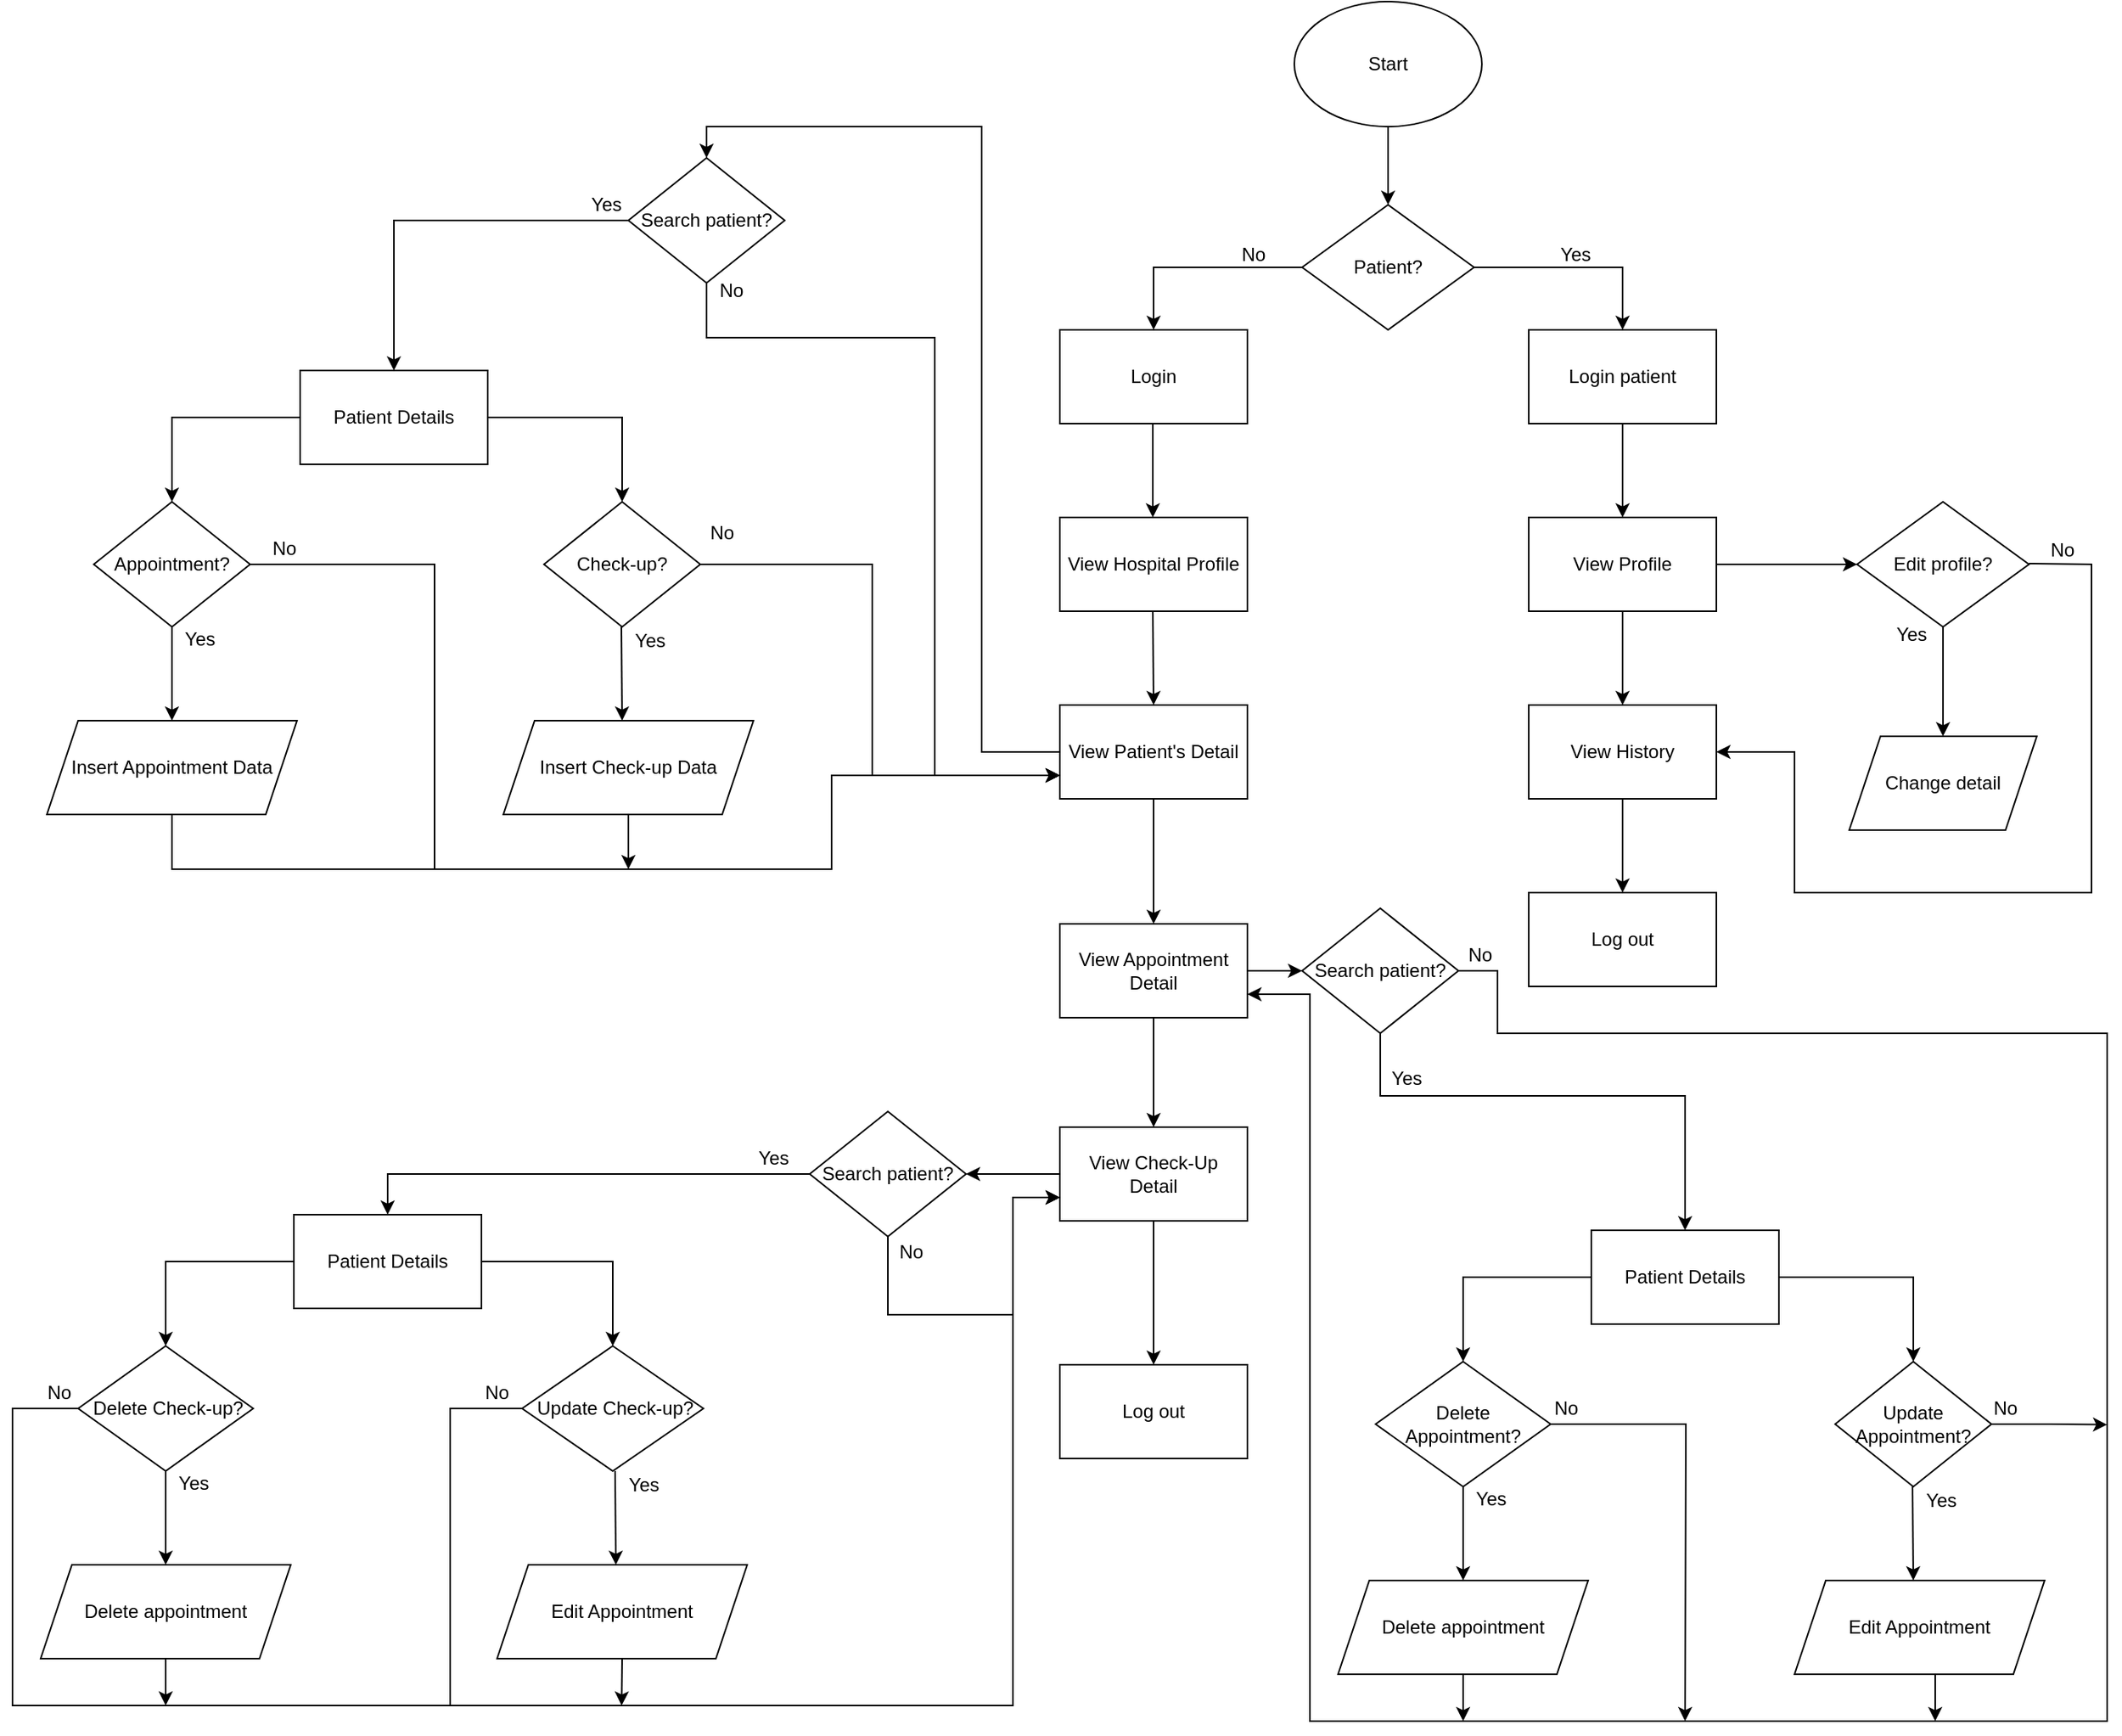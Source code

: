 <mxfile version="20.8.5" type="github">
  <diagram id="39WaOKa6IrrpF5gtP87V" name="Page-1">
    <mxGraphModel dx="3407" dy="1100" grid="1" gridSize="10" guides="1" tooltips="1" connect="1" arrows="1" fold="1" page="1" pageScale="1" pageWidth="827" pageHeight="1169" math="0" shadow="0">
      <root>
        <mxCell id="0" />
        <mxCell id="1" parent="0" />
        <mxCell id="a6gMRe6n2UuClTH7hhEL-1" value="Start" style="ellipse;whiteSpace=wrap;html=1;" parent="1" vertex="1">
          <mxGeometry x="270" y="60" width="120" height="80" as="geometry" />
        </mxCell>
        <mxCell id="a6gMRe6n2UuClTH7hhEL-2" value="" style="endArrow=classic;html=1;rounded=0;" parent="1" edge="1">
          <mxGeometry width="50" height="50" relative="1" as="geometry">
            <mxPoint x="330" y="140" as="sourcePoint" />
            <mxPoint x="330" y="190" as="targetPoint" />
          </mxGeometry>
        </mxCell>
        <mxCell id="a6gMRe6n2UuClTH7hhEL-3" value="Login patient" style="rounded=0;whiteSpace=wrap;html=1;" parent="1" vertex="1">
          <mxGeometry x="420" y="270" width="120" height="60" as="geometry" />
        </mxCell>
        <mxCell id="a6gMRe6n2UuClTH7hhEL-6" value="Patient?" style="rhombus;whiteSpace=wrap;html=1;" parent="1" vertex="1">
          <mxGeometry x="275" y="190" width="110" height="80" as="geometry" />
        </mxCell>
        <mxCell id="a6gMRe6n2UuClTH7hhEL-8" value="" style="endArrow=classic;html=1;rounded=0;entryX=0.5;entryY=0;entryDx=0;entryDy=0;exitX=0;exitY=0.5;exitDx=0;exitDy=0;edgeStyle=orthogonalEdgeStyle;" parent="1" source="a6gMRe6n2UuClTH7hhEL-6" target="a6gMRe6n2UuClTH7hhEL-10" edge="1">
          <mxGeometry width="50" height="50" relative="1" as="geometry">
            <mxPoint x="220" y="360" as="sourcePoint" />
            <mxPoint x="170" y="410" as="targetPoint" />
          </mxGeometry>
        </mxCell>
        <mxCell id="a6gMRe6n2UuClTH7hhEL-9" value="No" style="text;html=1;strokeColor=none;fillColor=none;align=center;verticalAlign=middle;whiteSpace=wrap;rounded=0;" parent="1" vertex="1">
          <mxGeometry x="214" y="207" width="60" height="30" as="geometry" />
        </mxCell>
        <mxCell id="a6gMRe6n2UuClTH7hhEL-10" value="Login" style="rounded=0;whiteSpace=wrap;html=1;" parent="1" vertex="1">
          <mxGeometry x="120" y="270" width="120" height="60" as="geometry" />
        </mxCell>
        <mxCell id="a6gMRe6n2UuClTH7hhEL-12" value="" style="endArrow=classic;html=1;rounded=0;entryX=0.5;entryY=0;entryDx=0;entryDy=0;exitX=0;exitY=0.5;exitDx=0;exitDy=0;edgeStyle=orthogonalEdgeStyle;" parent="1" target="a6gMRe6n2UuClTH7hhEL-3" edge="1">
          <mxGeometry width="50" height="50" relative="1" as="geometry">
            <mxPoint x="385" y="230" as="sourcePoint" />
            <mxPoint x="290" y="270" as="targetPoint" />
            <Array as="points">
              <mxPoint x="480" y="230" />
            </Array>
          </mxGeometry>
        </mxCell>
        <mxCell id="a6gMRe6n2UuClTH7hhEL-13" value="Yes" style="text;html=1;strokeColor=none;fillColor=none;align=center;verticalAlign=middle;whiteSpace=wrap;rounded=0;" parent="1" vertex="1">
          <mxGeometry x="420" y="207" width="60" height="30" as="geometry" />
        </mxCell>
        <mxCell id="a6gMRe6n2UuClTH7hhEL-14" value="View Profile" style="rounded=0;whiteSpace=wrap;html=1;" parent="1" vertex="1">
          <mxGeometry x="420" y="390" width="120" height="60" as="geometry" />
        </mxCell>
        <mxCell id="a6gMRe6n2UuClTH7hhEL-15" value="" style="endArrow=classic;html=1;rounded=0;exitX=0.5;exitY=1;exitDx=0;exitDy=0;entryX=0.5;entryY=0;entryDx=0;entryDy=0;" parent="1" source="a6gMRe6n2UuClTH7hhEL-3" target="a6gMRe6n2UuClTH7hhEL-14" edge="1">
          <mxGeometry width="50" height="50" relative="1" as="geometry">
            <mxPoint x="480" y="380" as="sourcePoint" />
            <mxPoint x="530" y="330" as="targetPoint" />
          </mxGeometry>
        </mxCell>
        <mxCell id="a6gMRe6n2UuClTH7hhEL-16" value="Edit profile?" style="rhombus;whiteSpace=wrap;html=1;" parent="1" vertex="1">
          <mxGeometry x="630" y="380" width="110" height="80" as="geometry" />
        </mxCell>
        <mxCell id="a6gMRe6n2UuClTH7hhEL-17" value="" style="endArrow=classic;html=1;rounded=0;entryX=0;entryY=0.5;entryDx=0;entryDy=0;" parent="1" target="a6gMRe6n2UuClTH7hhEL-16" edge="1">
          <mxGeometry width="50" height="50" relative="1" as="geometry">
            <mxPoint x="540" y="420" as="sourcePoint" />
            <mxPoint x="590" y="370" as="targetPoint" />
          </mxGeometry>
        </mxCell>
        <mxCell id="a6gMRe6n2UuClTH7hhEL-18" value="" style="endArrow=classic;html=1;rounded=0;entryX=1;entryY=0.5;entryDx=0;entryDy=0;" parent="1" target="a6gMRe6n2UuClTH7hhEL-24" edge="1">
          <mxGeometry width="50" height="50" relative="1" as="geometry">
            <mxPoint x="740" y="419.5" as="sourcePoint" />
            <mxPoint x="830" y="419.5" as="targetPoint" />
            <Array as="points">
              <mxPoint x="780" y="420" />
              <mxPoint x="780" y="630" />
              <mxPoint x="650" y="630" />
              <mxPoint x="590" y="630" />
              <mxPoint x="590" y="540" />
            </Array>
          </mxGeometry>
        </mxCell>
        <mxCell id="a6gMRe6n2UuClTH7hhEL-19" value="Yes" style="text;html=1;strokeColor=none;fillColor=none;align=center;verticalAlign=middle;whiteSpace=wrap;rounded=0;" parent="1" vertex="1">
          <mxGeometry x="635" y="450" width="60" height="30" as="geometry" />
        </mxCell>
        <mxCell id="a6gMRe6n2UuClTH7hhEL-20" value="No" style="text;html=1;strokeColor=none;fillColor=none;align=center;verticalAlign=middle;whiteSpace=wrap;rounded=0;" parent="1" vertex="1">
          <mxGeometry x="740" y="396" width="43" height="30" as="geometry" />
        </mxCell>
        <mxCell id="a6gMRe6n2UuClTH7hhEL-21" value="Change detail" style="shape=parallelogram;perimeter=parallelogramPerimeter;whiteSpace=wrap;html=1;fixedSize=1;" parent="1" vertex="1">
          <mxGeometry x="625" y="530" width="120" height="60" as="geometry" />
        </mxCell>
        <mxCell id="a6gMRe6n2UuClTH7hhEL-22" value="" style="endArrow=classic;html=1;rounded=0;exitX=0.5;exitY=1;exitDx=0;exitDy=0;entryX=0.5;entryY=0;entryDx=0;entryDy=0;" parent="1" source="a6gMRe6n2UuClTH7hhEL-16" target="a6gMRe6n2UuClTH7hhEL-21" edge="1">
          <mxGeometry width="50" height="50" relative="1" as="geometry">
            <mxPoint x="740" y="510" as="sourcePoint" />
            <mxPoint x="790" y="460" as="targetPoint" />
          </mxGeometry>
        </mxCell>
        <mxCell id="a6gMRe6n2UuClTH7hhEL-23" value="" style="endArrow=classic;html=1;rounded=0;exitX=0.5;exitY=1;exitDx=0;exitDy=0;entryX=0.5;entryY=0;entryDx=0;entryDy=0;" parent="1" edge="1">
          <mxGeometry width="50" height="50" relative="1" as="geometry">
            <mxPoint x="480" y="450" as="sourcePoint" />
            <mxPoint x="480" y="510" as="targetPoint" />
          </mxGeometry>
        </mxCell>
        <mxCell id="a6gMRe6n2UuClTH7hhEL-24" value="View History" style="rounded=0;whiteSpace=wrap;html=1;" parent="1" vertex="1">
          <mxGeometry x="420" y="510" width="120" height="60" as="geometry" />
        </mxCell>
        <mxCell id="a6gMRe6n2UuClTH7hhEL-27" value="" style="endArrow=classic;html=1;rounded=0;exitX=0.5;exitY=1;exitDx=0;exitDy=0;entryX=0.5;entryY=0;entryDx=0;entryDy=0;" parent="1" edge="1">
          <mxGeometry width="50" height="50" relative="1" as="geometry">
            <mxPoint x="480" y="570" as="sourcePoint" />
            <mxPoint x="480" y="630" as="targetPoint" />
          </mxGeometry>
        </mxCell>
        <mxCell id="a6gMRe6n2UuClTH7hhEL-28" value="Log out" style="rounded=0;whiteSpace=wrap;html=1;" parent="1" vertex="1">
          <mxGeometry x="420" y="630" width="120" height="60" as="geometry" />
        </mxCell>
        <mxCell id="ps8Fm_XayFuLvd-UC0Eb-1" value="View Hospital Profile" style="rounded=0;whiteSpace=wrap;html=1;" vertex="1" parent="1">
          <mxGeometry x="120" y="390" width="120" height="60" as="geometry" />
        </mxCell>
        <mxCell id="ps8Fm_XayFuLvd-UC0Eb-2" value="" style="endArrow=classic;html=1;rounded=0;exitX=0.5;exitY=1;exitDx=0;exitDy=0;entryX=0.5;entryY=0;entryDx=0;entryDy=0;" edge="1" parent="1">
          <mxGeometry width="50" height="50" relative="1" as="geometry">
            <mxPoint x="179.5" y="330" as="sourcePoint" />
            <mxPoint x="179.5" y="390" as="targetPoint" />
          </mxGeometry>
        </mxCell>
        <mxCell id="ps8Fm_XayFuLvd-UC0Eb-3" value="" style="endArrow=classic;html=1;rounded=0;exitX=0.5;exitY=1;exitDx=0;exitDy=0;entryX=0.5;entryY=0;entryDx=0;entryDy=0;" edge="1" parent="1" target="ps8Fm_XayFuLvd-UC0Eb-4">
          <mxGeometry width="50" height="50" relative="1" as="geometry">
            <mxPoint x="179.5" y="450" as="sourcePoint" />
            <mxPoint x="179.5" y="510" as="targetPoint" />
          </mxGeometry>
        </mxCell>
        <mxCell id="ps8Fm_XayFuLvd-UC0Eb-46" value="" style="edgeStyle=orthogonalEdgeStyle;rounded=0;orthogonalLoop=1;jettySize=auto;html=1;" edge="1" parent="1" source="ps8Fm_XayFuLvd-UC0Eb-4" target="ps8Fm_XayFuLvd-UC0Eb-42">
          <mxGeometry relative="1" as="geometry" />
        </mxCell>
        <mxCell id="ps8Fm_XayFuLvd-UC0Eb-120" style="edgeStyle=orthogonalEdgeStyle;rounded=0;orthogonalLoop=1;jettySize=auto;html=1;exitX=0;exitY=0.5;exitDx=0;exitDy=0;entryX=0.5;entryY=0;entryDx=0;entryDy=0;" edge="1" parent="1" source="ps8Fm_XayFuLvd-UC0Eb-4" target="ps8Fm_XayFuLvd-UC0Eb-10">
          <mxGeometry relative="1" as="geometry">
            <Array as="points">
              <mxPoint x="70" y="540" />
              <mxPoint x="70" y="140" />
              <mxPoint x="-106" y="140" />
            </Array>
          </mxGeometry>
        </mxCell>
        <mxCell id="ps8Fm_XayFuLvd-UC0Eb-4" value="View Patient&#39;s Detail" style="rounded=0;whiteSpace=wrap;html=1;" vertex="1" parent="1">
          <mxGeometry x="120" y="510" width="120" height="60" as="geometry" />
        </mxCell>
        <mxCell id="ps8Fm_XayFuLvd-UC0Eb-54" style="edgeStyle=orthogonalEdgeStyle;rounded=0;orthogonalLoop=1;jettySize=auto;html=1;exitX=1;exitY=0.5;exitDx=0;exitDy=0;entryX=0;entryY=0.75;entryDx=0;entryDy=0;" edge="1" parent="1" source="ps8Fm_XayFuLvd-UC0Eb-6" target="ps8Fm_XayFuLvd-UC0Eb-4">
          <mxGeometry relative="1" as="geometry">
            <mxPoint x="40" y="560" as="targetPoint" />
            <Array as="points">
              <mxPoint x="-280" y="420" />
              <mxPoint x="-280" y="615" />
              <mxPoint x="-26" y="615" />
              <mxPoint x="-26" y="555" />
            </Array>
          </mxGeometry>
        </mxCell>
        <mxCell id="ps8Fm_XayFuLvd-UC0Eb-6" value="Appointment?" style="rhombus;whiteSpace=wrap;html=1;" vertex="1" parent="1">
          <mxGeometry x="-498" y="380" width="100" height="80" as="geometry" />
        </mxCell>
        <mxCell id="ps8Fm_XayFuLvd-UC0Eb-7" value="" style="endArrow=classic;html=1;rounded=0;entryX=0.5;entryY=0;entryDx=0;entryDy=0;edgeStyle=orthogonalEdgeStyle;exitX=0;exitY=0.5;exitDx=0;exitDy=0;" edge="1" parent="1" source="ps8Fm_XayFuLvd-UC0Eb-16" target="ps8Fm_XayFuLvd-UC0Eb-6">
          <mxGeometry width="50" height="50" relative="1" as="geometry">
            <mxPoint x="-378" y="320" as="sourcePoint" />
            <mxPoint x="-448" y="370" as="targetPoint" />
            <Array as="points">
              <mxPoint x="-448" y="326" />
            </Array>
          </mxGeometry>
        </mxCell>
        <mxCell id="ps8Fm_XayFuLvd-UC0Eb-9" value="Check-up?" style="rhombus;whiteSpace=wrap;html=1;" vertex="1" parent="1">
          <mxGeometry x="-210" y="380" width="100" height="80" as="geometry" />
        </mxCell>
        <mxCell id="ps8Fm_XayFuLvd-UC0Eb-52" style="edgeStyle=orthogonalEdgeStyle;rounded=0;orthogonalLoop=1;jettySize=auto;html=1;exitX=0.5;exitY=1;exitDx=0;exitDy=0;entryX=0;entryY=0.75;entryDx=0;entryDy=0;" edge="1" parent="1" source="ps8Fm_XayFuLvd-UC0Eb-10" target="ps8Fm_XayFuLvd-UC0Eb-4">
          <mxGeometry relative="1" as="geometry">
            <mxPoint x="-26" y="275" as="targetPoint" />
            <Array as="points">
              <mxPoint x="-106" y="275" />
              <mxPoint x="40" y="275" />
              <mxPoint x="40" y="555" />
            </Array>
          </mxGeometry>
        </mxCell>
        <mxCell id="ps8Fm_XayFuLvd-UC0Eb-10" value="Search patient?" style="rhombus;whiteSpace=wrap;html=1;" vertex="1" parent="1">
          <mxGeometry x="-156" y="160" width="100" height="80" as="geometry" />
        </mxCell>
        <mxCell id="ps8Fm_XayFuLvd-UC0Eb-14" value="" style="endArrow=classic;html=1;rounded=0;exitX=0;exitY=0.5;exitDx=0;exitDy=0;edgeStyle=orthogonalEdgeStyle;entryX=0.5;entryY=0;entryDx=0;entryDy=0;" edge="1" parent="1" source="ps8Fm_XayFuLvd-UC0Eb-10" target="ps8Fm_XayFuLvd-UC0Eb-16">
          <mxGeometry width="50" height="50" relative="1" as="geometry">
            <mxPoint x="-328" y="255" as="sourcePoint" />
            <mxPoint x="-198" y="405" as="targetPoint" />
            <Array as="points">
              <mxPoint x="-306" y="200" />
              <mxPoint x="-306" y="280" />
            </Array>
          </mxGeometry>
        </mxCell>
        <mxCell id="ps8Fm_XayFuLvd-UC0Eb-16" value="Patient Details" style="rounded=0;whiteSpace=wrap;html=1;" vertex="1" parent="1">
          <mxGeometry x="-366" y="296" width="120" height="60" as="geometry" />
        </mxCell>
        <mxCell id="ps8Fm_XayFuLvd-UC0Eb-17" value="" style="endArrow=classic;html=1;rounded=0;entryX=0.5;entryY=0;entryDx=0;entryDy=0;edgeStyle=orthogonalEdgeStyle;" edge="1" parent="1" target="ps8Fm_XayFuLvd-UC0Eb-9">
          <mxGeometry width="50" height="50" relative="1" as="geometry">
            <mxPoint x="-246" y="325" as="sourcePoint" />
            <mxPoint x="-258" y="370" as="targetPoint" />
            <Array as="points">
              <mxPoint x="-246" y="326" />
              <mxPoint x="-160" y="326" />
            </Array>
          </mxGeometry>
        </mxCell>
        <mxCell id="ps8Fm_XayFuLvd-UC0Eb-56" style="edgeStyle=orthogonalEdgeStyle;rounded=0;orthogonalLoop=1;jettySize=auto;html=1;exitX=0.5;exitY=1;exitDx=0;exitDy=0;" edge="1" parent="1" source="ps8Fm_XayFuLvd-UC0Eb-19">
          <mxGeometry relative="1" as="geometry">
            <mxPoint x="-156" y="615" as="targetPoint" />
          </mxGeometry>
        </mxCell>
        <mxCell id="ps8Fm_XayFuLvd-UC0Eb-19" value="Insert Check-up Data" style="shape=parallelogram;perimeter=parallelogramPerimeter;whiteSpace=wrap;html=1;fixedSize=1;" vertex="1" parent="1">
          <mxGeometry x="-236" y="520" width="160" height="60" as="geometry" />
        </mxCell>
        <mxCell id="ps8Fm_XayFuLvd-UC0Eb-55" style="edgeStyle=orthogonalEdgeStyle;rounded=0;orthogonalLoop=1;jettySize=auto;html=1;entryX=0;entryY=0.75;entryDx=0;entryDy=0;exitX=0.5;exitY=1;exitDx=0;exitDy=0;" edge="1" parent="1" source="ps8Fm_XayFuLvd-UC0Eb-21" target="ps8Fm_XayFuLvd-UC0Eb-4">
          <mxGeometry relative="1" as="geometry">
            <mxPoint x="114" y="550" as="targetPoint" />
            <mxPoint x="-454" y="580" as="sourcePoint" />
            <Array as="points">
              <mxPoint x="-448" y="615" />
              <mxPoint x="-26" y="615" />
              <mxPoint x="-26" y="555" />
            </Array>
          </mxGeometry>
        </mxCell>
        <mxCell id="ps8Fm_XayFuLvd-UC0Eb-21" value="Insert Appointment Data" style="shape=parallelogram;perimeter=parallelogramPerimeter;whiteSpace=wrap;html=1;fixedSize=1;" vertex="1" parent="1">
          <mxGeometry x="-528" y="520" width="160" height="60" as="geometry" />
        </mxCell>
        <mxCell id="ps8Fm_XayFuLvd-UC0Eb-22" value="" style="endArrow=classic;html=1;rounded=0;entryX=0.5;entryY=0;entryDx=0;entryDy=0;" edge="1" parent="1" target="ps8Fm_XayFuLvd-UC0Eb-21">
          <mxGeometry width="50" height="50" relative="1" as="geometry">
            <mxPoint x="-448" y="460" as="sourcePoint" />
            <mxPoint x="-398" y="410" as="targetPoint" />
          </mxGeometry>
        </mxCell>
        <mxCell id="ps8Fm_XayFuLvd-UC0Eb-23" value="" style="endArrow=classic;html=1;rounded=0;" edge="1" parent="1">
          <mxGeometry width="50" height="50" relative="1" as="geometry">
            <mxPoint x="-160.5" y="460" as="sourcePoint" />
            <mxPoint x="-160" y="520" as="targetPoint" />
          </mxGeometry>
        </mxCell>
        <mxCell id="ps8Fm_XayFuLvd-UC0Eb-26" value="No" style="text;html=1;strokeColor=none;fillColor=none;align=center;verticalAlign=middle;whiteSpace=wrap;rounded=0;" vertex="1" parent="1">
          <mxGeometry x="-120" y="230" width="60" height="30" as="geometry" />
        </mxCell>
        <mxCell id="ps8Fm_XayFuLvd-UC0Eb-27" value="No" style="text;html=1;strokeColor=none;fillColor=none;align=center;verticalAlign=middle;whiteSpace=wrap;rounded=0;" vertex="1" parent="1">
          <mxGeometry x="-126" y="385" width="60" height="30" as="geometry" />
        </mxCell>
        <mxCell id="ps8Fm_XayFuLvd-UC0Eb-28" value="No" style="text;html=1;strokeColor=none;fillColor=none;align=center;verticalAlign=middle;whiteSpace=wrap;rounded=0;" vertex="1" parent="1">
          <mxGeometry x="-406" y="395" width="60" height="30" as="geometry" />
        </mxCell>
        <mxCell id="ps8Fm_XayFuLvd-UC0Eb-29" value="Yes" style="text;html=1;strokeColor=none;fillColor=none;align=center;verticalAlign=middle;whiteSpace=wrap;rounded=0;" vertex="1" parent="1">
          <mxGeometry x="-172" y="455" width="60" height="27" as="geometry" />
        </mxCell>
        <mxCell id="ps8Fm_XayFuLvd-UC0Eb-30" value="Yes" style="text;html=1;strokeColor=none;fillColor=none;align=center;verticalAlign=middle;whiteSpace=wrap;rounded=0;" vertex="1" parent="1">
          <mxGeometry x="-460" y="453" width="60" height="30" as="geometry" />
        </mxCell>
        <mxCell id="ps8Fm_XayFuLvd-UC0Eb-33" value="Yes" style="text;html=1;strokeColor=none;fillColor=none;align=center;verticalAlign=middle;whiteSpace=wrap;rounded=0;" vertex="1" parent="1">
          <mxGeometry x="-200" y="175" width="60" height="30" as="geometry" />
        </mxCell>
        <mxCell id="ps8Fm_XayFuLvd-UC0Eb-47" value="" style="edgeStyle=orthogonalEdgeStyle;rounded=0;orthogonalLoop=1;jettySize=auto;html=1;" edge="1" parent="1" source="ps8Fm_XayFuLvd-UC0Eb-42" target="ps8Fm_XayFuLvd-UC0Eb-44">
          <mxGeometry relative="1" as="geometry" />
        </mxCell>
        <mxCell id="ps8Fm_XayFuLvd-UC0Eb-75" style="edgeStyle=orthogonalEdgeStyle;rounded=0;orthogonalLoop=1;jettySize=auto;html=1;" edge="1" parent="1" source="ps8Fm_XayFuLvd-UC0Eb-42" target="ps8Fm_XayFuLvd-UC0Eb-61">
          <mxGeometry relative="1" as="geometry" />
        </mxCell>
        <mxCell id="ps8Fm_XayFuLvd-UC0Eb-42" value="View Appointment&lt;br&gt;Detail" style="rounded=0;whiteSpace=wrap;html=1;" vertex="1" parent="1">
          <mxGeometry x="120" y="650" width="120" height="60" as="geometry" />
        </mxCell>
        <mxCell id="ps8Fm_XayFuLvd-UC0Eb-48" value="" style="edgeStyle=orthogonalEdgeStyle;rounded=0;orthogonalLoop=1;jettySize=auto;html=1;" edge="1" parent="1" source="ps8Fm_XayFuLvd-UC0Eb-44" target="ps8Fm_XayFuLvd-UC0Eb-45">
          <mxGeometry relative="1" as="geometry" />
        </mxCell>
        <mxCell id="ps8Fm_XayFuLvd-UC0Eb-121" style="edgeStyle=orthogonalEdgeStyle;rounded=0;orthogonalLoop=1;jettySize=auto;html=1;exitX=0;exitY=0.5;exitDx=0;exitDy=0;" edge="1" parent="1" source="ps8Fm_XayFuLvd-UC0Eb-44" target="ps8Fm_XayFuLvd-UC0Eb-105">
          <mxGeometry relative="1" as="geometry" />
        </mxCell>
        <mxCell id="ps8Fm_XayFuLvd-UC0Eb-44" value="View Check-Up&lt;br&gt;Detail" style="rounded=0;whiteSpace=wrap;html=1;" vertex="1" parent="1">
          <mxGeometry x="120" y="780" width="120" height="60" as="geometry" />
        </mxCell>
        <mxCell id="ps8Fm_XayFuLvd-UC0Eb-45" value="Log out" style="rounded=0;whiteSpace=wrap;html=1;" vertex="1" parent="1">
          <mxGeometry x="120" y="932" width="120" height="60" as="geometry" />
        </mxCell>
        <mxCell id="ps8Fm_XayFuLvd-UC0Eb-51" value="" style="endArrow=classic;html=1;rounded=0;edgeStyle=orthogonalEdgeStyle;entryX=0;entryY=0.75;entryDx=0;entryDy=0;" edge="1" parent="1" target="ps8Fm_XayFuLvd-UC0Eb-4">
          <mxGeometry width="50" height="50" relative="1" as="geometry">
            <mxPoint x="-110" y="420" as="sourcePoint" />
            <mxPoint x="54" y="155" as="targetPoint" />
            <Array as="points">
              <mxPoint y="420" />
              <mxPoint y="555" />
            </Array>
          </mxGeometry>
        </mxCell>
        <mxCell id="ps8Fm_XayFuLvd-UC0Eb-132" style="edgeStyle=orthogonalEdgeStyle;rounded=0;orthogonalLoop=1;jettySize=auto;html=1;" edge="1" parent="1" source="ps8Fm_XayFuLvd-UC0Eb-57">
          <mxGeometry relative="1" as="geometry">
            <mxPoint x="520" y="1160" as="targetPoint" />
          </mxGeometry>
        </mxCell>
        <mxCell id="ps8Fm_XayFuLvd-UC0Eb-57" value="Delete Appointment?" style="rhombus;whiteSpace=wrap;html=1;" vertex="1" parent="1">
          <mxGeometry x="322" y="930" width="112" height="80" as="geometry" />
        </mxCell>
        <mxCell id="ps8Fm_XayFuLvd-UC0Eb-58" value="" style="endArrow=classic;html=1;rounded=0;entryX=0.5;entryY=0;entryDx=0;entryDy=0;edgeStyle=orthogonalEdgeStyle;exitX=0;exitY=0.5;exitDx=0;exitDy=0;" edge="1" parent="1" source="ps8Fm_XayFuLvd-UC0Eb-63" target="ps8Fm_XayFuLvd-UC0Eb-57">
          <mxGeometry width="50" height="50" relative="1" as="geometry">
            <mxPoint x="448" y="870" as="sourcePoint" />
            <mxPoint x="378" y="920" as="targetPoint" />
            <Array as="points">
              <mxPoint x="378" y="876" />
            </Array>
          </mxGeometry>
        </mxCell>
        <mxCell id="ps8Fm_XayFuLvd-UC0Eb-131" style="edgeStyle=orthogonalEdgeStyle;rounded=0;orthogonalLoop=1;jettySize=auto;html=1;exitX=1;exitY=0.5;exitDx=0;exitDy=0;" edge="1" parent="1" source="ps8Fm_XayFuLvd-UC0Eb-59">
          <mxGeometry relative="1" as="geometry">
            <mxPoint x="790" y="970.333" as="targetPoint" />
          </mxGeometry>
        </mxCell>
        <mxCell id="ps8Fm_XayFuLvd-UC0Eb-59" value="Update Appointment?" style="rhombus;whiteSpace=wrap;html=1;" vertex="1" parent="1">
          <mxGeometry x="616" y="930" width="100" height="80" as="geometry" />
        </mxCell>
        <mxCell id="ps8Fm_XayFuLvd-UC0Eb-60" style="edgeStyle=orthogonalEdgeStyle;rounded=0;orthogonalLoop=1;jettySize=auto;html=1;exitX=1;exitY=0.5;exitDx=0;exitDy=0;entryX=1;entryY=0.75;entryDx=0;entryDy=0;" edge="1" parent="1" source="ps8Fm_XayFuLvd-UC0Eb-61" target="ps8Fm_XayFuLvd-UC0Eb-42">
          <mxGeometry relative="1" as="geometry">
            <mxPoint x="800" y="825" as="targetPoint" />
            <Array as="points">
              <mxPoint x="400" y="680" />
              <mxPoint x="400" y="720" />
              <mxPoint x="790" y="720" />
              <mxPoint x="790" y="1160" />
              <mxPoint x="280" y="1160" />
              <mxPoint x="280" y="695" />
            </Array>
          </mxGeometry>
        </mxCell>
        <mxCell id="ps8Fm_XayFuLvd-UC0Eb-61" value="Search patient?" style="rhombus;whiteSpace=wrap;html=1;" vertex="1" parent="1">
          <mxGeometry x="275" y="640" width="100" height="80" as="geometry" />
        </mxCell>
        <mxCell id="ps8Fm_XayFuLvd-UC0Eb-62" value="" style="endArrow=classic;html=1;rounded=0;exitX=0.5;exitY=1;exitDx=0;exitDy=0;edgeStyle=orthogonalEdgeStyle;entryX=0.5;entryY=0;entryDx=0;entryDy=0;" edge="1" parent="1" source="ps8Fm_XayFuLvd-UC0Eb-61" target="ps8Fm_XayFuLvd-UC0Eb-63">
          <mxGeometry width="50" height="50" relative="1" as="geometry">
            <mxPoint x="498" y="805" as="sourcePoint" />
            <mxPoint x="628" y="955" as="targetPoint" />
            <Array as="points">
              <mxPoint x="325" y="760" />
              <mxPoint x="520" y="760" />
            </Array>
          </mxGeometry>
        </mxCell>
        <mxCell id="ps8Fm_XayFuLvd-UC0Eb-63" value="Patient Details" style="rounded=0;whiteSpace=wrap;html=1;" vertex="1" parent="1">
          <mxGeometry x="460" y="846" width="120" height="60" as="geometry" />
        </mxCell>
        <mxCell id="ps8Fm_XayFuLvd-UC0Eb-64" value="" style="endArrow=classic;html=1;rounded=0;entryX=0.5;entryY=0;entryDx=0;entryDy=0;edgeStyle=orthogonalEdgeStyle;" edge="1" parent="1" target="ps8Fm_XayFuLvd-UC0Eb-59">
          <mxGeometry width="50" height="50" relative="1" as="geometry">
            <mxPoint x="580" y="875" as="sourcePoint" />
            <mxPoint x="568" y="920" as="targetPoint" />
            <Array as="points">
              <mxPoint x="580" y="876" />
              <mxPoint x="666" y="876" />
            </Array>
          </mxGeometry>
        </mxCell>
        <mxCell id="ps8Fm_XayFuLvd-UC0Eb-78" style="edgeStyle=orthogonalEdgeStyle;rounded=0;orthogonalLoop=1;jettySize=auto;html=1;exitX=0.5;exitY=1;exitDx=0;exitDy=0;" edge="1" parent="1" source="ps8Fm_XayFuLvd-UC0Eb-65">
          <mxGeometry relative="1" as="geometry">
            <mxPoint x="680" y="1160" as="targetPoint" />
          </mxGeometry>
        </mxCell>
        <mxCell id="ps8Fm_XayFuLvd-UC0Eb-65" value="Edit Appointment" style="shape=parallelogram;perimeter=parallelogramPerimeter;whiteSpace=wrap;html=1;fixedSize=1;" vertex="1" parent="1">
          <mxGeometry x="590" y="1070" width="160" height="60" as="geometry" />
        </mxCell>
        <mxCell id="ps8Fm_XayFuLvd-UC0Eb-77" style="edgeStyle=orthogonalEdgeStyle;rounded=0;orthogonalLoop=1;jettySize=auto;html=1;exitX=0.5;exitY=1;exitDx=0;exitDy=0;" edge="1" parent="1" source="ps8Fm_XayFuLvd-UC0Eb-66">
          <mxGeometry relative="1" as="geometry">
            <mxPoint x="378" y="1160" as="targetPoint" />
          </mxGeometry>
        </mxCell>
        <mxCell id="ps8Fm_XayFuLvd-UC0Eb-66" value="Delete appointment" style="shape=parallelogram;perimeter=parallelogramPerimeter;whiteSpace=wrap;html=1;fixedSize=1;" vertex="1" parent="1">
          <mxGeometry x="298" y="1070" width="160" height="60" as="geometry" />
        </mxCell>
        <mxCell id="ps8Fm_XayFuLvd-UC0Eb-67" value="" style="endArrow=classic;html=1;rounded=0;entryX=0.5;entryY=0;entryDx=0;entryDy=0;" edge="1" parent="1" target="ps8Fm_XayFuLvd-UC0Eb-66">
          <mxGeometry width="50" height="50" relative="1" as="geometry">
            <mxPoint x="378" y="1010" as="sourcePoint" />
            <mxPoint x="428" y="960" as="targetPoint" />
          </mxGeometry>
        </mxCell>
        <mxCell id="ps8Fm_XayFuLvd-UC0Eb-68" value="" style="endArrow=classic;html=1;rounded=0;" edge="1" parent="1">
          <mxGeometry width="50" height="50" relative="1" as="geometry">
            <mxPoint x="665.5" y="1010" as="sourcePoint" />
            <mxPoint x="666" y="1070" as="targetPoint" />
          </mxGeometry>
        </mxCell>
        <mxCell id="ps8Fm_XayFuLvd-UC0Eb-69" value="No" style="text;html=1;strokeColor=none;fillColor=none;align=center;verticalAlign=middle;whiteSpace=wrap;rounded=0;" vertex="1" parent="1">
          <mxGeometry x="359" y="655" width="60" height="30" as="geometry" />
        </mxCell>
        <mxCell id="ps8Fm_XayFuLvd-UC0Eb-70" value="No" style="text;html=1;strokeColor=none;fillColor=none;align=center;verticalAlign=middle;whiteSpace=wrap;rounded=0;" vertex="1" parent="1">
          <mxGeometry x="695" y="945" width="60" height="30" as="geometry" />
        </mxCell>
        <mxCell id="ps8Fm_XayFuLvd-UC0Eb-71" value="No" style="text;html=1;strokeColor=none;fillColor=none;align=center;verticalAlign=middle;whiteSpace=wrap;rounded=0;" vertex="1" parent="1">
          <mxGeometry x="414" y="945" width="60" height="30" as="geometry" />
        </mxCell>
        <mxCell id="ps8Fm_XayFuLvd-UC0Eb-72" value="Yes" style="text;html=1;strokeColor=none;fillColor=none;align=center;verticalAlign=middle;whiteSpace=wrap;rounded=0;" vertex="1" parent="1">
          <mxGeometry x="654" y="1005" width="60" height="27" as="geometry" />
        </mxCell>
        <mxCell id="ps8Fm_XayFuLvd-UC0Eb-73" value="Yes" style="text;html=1;strokeColor=none;fillColor=none;align=center;verticalAlign=middle;whiteSpace=wrap;rounded=0;" vertex="1" parent="1">
          <mxGeometry x="366" y="1003" width="60" height="30" as="geometry" />
        </mxCell>
        <mxCell id="ps8Fm_XayFuLvd-UC0Eb-74" value="Yes" style="text;html=1;strokeColor=none;fillColor=none;align=center;verticalAlign=middle;whiteSpace=wrap;rounded=0;" vertex="1" parent="1">
          <mxGeometry x="312" y="734" width="60" height="30" as="geometry" />
        </mxCell>
        <mxCell id="ps8Fm_XayFuLvd-UC0Eb-125" style="edgeStyle=orthogonalEdgeStyle;rounded=0;orthogonalLoop=1;jettySize=auto;html=1;exitX=0;exitY=0.5;exitDx=0;exitDy=0;entryX=0;entryY=0.75;entryDx=0;entryDy=0;" edge="1" parent="1" source="ps8Fm_XayFuLvd-UC0Eb-103" target="ps8Fm_XayFuLvd-UC0Eb-44">
          <mxGeometry relative="1" as="geometry">
            <Array as="points">
              <mxPoint x="-270" y="960" />
              <mxPoint x="-270" y="1150" />
              <mxPoint x="90" y="1150" />
              <mxPoint x="90" y="825" />
            </Array>
          </mxGeometry>
        </mxCell>
        <mxCell id="ps8Fm_XayFuLvd-UC0Eb-126" style="edgeStyle=orthogonalEdgeStyle;rounded=0;orthogonalLoop=1;jettySize=auto;html=1;exitX=0;exitY=0.5;exitDx=0;exitDy=0;entryX=0;entryY=0.75;entryDx=0;entryDy=0;" edge="1" parent="1" source="ps8Fm_XayFuLvd-UC0Eb-101" target="ps8Fm_XayFuLvd-UC0Eb-44">
          <mxGeometry relative="1" as="geometry">
            <Array as="points">
              <mxPoint x="-550" y="960" />
              <mxPoint x="-550" y="1150" />
              <mxPoint x="90" y="1150" />
              <mxPoint x="90" y="825" />
            </Array>
          </mxGeometry>
        </mxCell>
        <mxCell id="ps8Fm_XayFuLvd-UC0Eb-101" value="&amp;nbsp;Delete Check-up?" style="rhombus;whiteSpace=wrap;html=1;" vertex="1" parent="1">
          <mxGeometry x="-508" y="920" width="112" height="80" as="geometry" />
        </mxCell>
        <mxCell id="ps8Fm_XayFuLvd-UC0Eb-102" value="" style="endArrow=classic;html=1;rounded=0;entryX=0.5;entryY=0;entryDx=0;entryDy=0;edgeStyle=orthogonalEdgeStyle;exitX=0;exitY=0.5;exitDx=0;exitDy=0;" edge="1" parent="1" source="ps8Fm_XayFuLvd-UC0Eb-107" target="ps8Fm_XayFuLvd-UC0Eb-101">
          <mxGeometry width="50" height="50" relative="1" as="geometry">
            <mxPoint x="-382" y="860" as="sourcePoint" />
            <mxPoint x="-452" y="910" as="targetPoint" />
            <Array as="points">
              <mxPoint x="-452" y="866" />
            </Array>
          </mxGeometry>
        </mxCell>
        <mxCell id="ps8Fm_XayFuLvd-UC0Eb-103" value="&amp;nbsp;Update Check-up?" style="rhombus;whiteSpace=wrap;html=1;" vertex="1" parent="1">
          <mxGeometry x="-224" y="920" width="116" height="80" as="geometry" />
        </mxCell>
        <mxCell id="ps8Fm_XayFuLvd-UC0Eb-122" style="edgeStyle=orthogonalEdgeStyle;rounded=0;orthogonalLoop=1;jettySize=auto;html=1;exitX=0.5;exitY=1;exitDx=0;exitDy=0;entryX=0;entryY=0.75;entryDx=0;entryDy=0;" edge="1" parent="1" source="ps8Fm_XayFuLvd-UC0Eb-105" target="ps8Fm_XayFuLvd-UC0Eb-44">
          <mxGeometry relative="1" as="geometry">
            <Array as="points">
              <mxPoint x="10" y="900" />
              <mxPoint x="90" y="900" />
              <mxPoint x="90" y="825" />
            </Array>
          </mxGeometry>
        </mxCell>
        <mxCell id="ps8Fm_XayFuLvd-UC0Eb-105" value="Search patient?" style="rhombus;whiteSpace=wrap;html=1;" vertex="1" parent="1">
          <mxGeometry x="-40" y="770" width="100" height="80" as="geometry" />
        </mxCell>
        <mxCell id="ps8Fm_XayFuLvd-UC0Eb-106" value="" style="endArrow=classic;html=1;rounded=0;exitX=0;exitY=0.5;exitDx=0;exitDy=0;edgeStyle=orthogonalEdgeStyle;entryX=0.5;entryY=0;entryDx=0;entryDy=0;" edge="1" parent="1" source="ps8Fm_XayFuLvd-UC0Eb-105" target="ps8Fm_XayFuLvd-UC0Eb-107">
          <mxGeometry width="50" height="50" relative="1" as="geometry">
            <mxPoint x="-332" y="795" as="sourcePoint" />
            <mxPoint x="-202" y="945" as="targetPoint" />
            <Array as="points">
              <mxPoint x="-310" y="810" />
            </Array>
          </mxGeometry>
        </mxCell>
        <mxCell id="ps8Fm_XayFuLvd-UC0Eb-107" value="Patient Details" style="rounded=0;whiteSpace=wrap;html=1;" vertex="1" parent="1">
          <mxGeometry x="-370" y="836" width="120" height="60" as="geometry" />
        </mxCell>
        <mxCell id="ps8Fm_XayFuLvd-UC0Eb-108" value="" style="endArrow=classic;html=1;rounded=0;entryX=0.5;entryY=0;entryDx=0;entryDy=0;edgeStyle=orthogonalEdgeStyle;" edge="1" parent="1" target="ps8Fm_XayFuLvd-UC0Eb-103">
          <mxGeometry width="50" height="50" relative="1" as="geometry">
            <mxPoint x="-250" y="865" as="sourcePoint" />
            <mxPoint x="-262" y="910" as="targetPoint" />
            <Array as="points">
              <mxPoint x="-250" y="866" />
              <mxPoint x="-166" y="866" />
            </Array>
          </mxGeometry>
        </mxCell>
        <mxCell id="ps8Fm_XayFuLvd-UC0Eb-129" style="edgeStyle=orthogonalEdgeStyle;rounded=0;orthogonalLoop=1;jettySize=auto;html=1;exitX=0.5;exitY=1;exitDx=0;exitDy=0;" edge="1" parent="1" source="ps8Fm_XayFuLvd-UC0Eb-109">
          <mxGeometry relative="1" as="geometry">
            <mxPoint x="-160.333" y="1150" as="targetPoint" />
          </mxGeometry>
        </mxCell>
        <mxCell id="ps8Fm_XayFuLvd-UC0Eb-109" value="Edit Appointment" style="shape=parallelogram;perimeter=parallelogramPerimeter;whiteSpace=wrap;html=1;fixedSize=1;" vertex="1" parent="1">
          <mxGeometry x="-240" y="1060" width="160" height="60" as="geometry" />
        </mxCell>
        <mxCell id="ps8Fm_XayFuLvd-UC0Eb-130" style="edgeStyle=orthogonalEdgeStyle;rounded=0;orthogonalLoop=1;jettySize=auto;html=1;" edge="1" parent="1" source="ps8Fm_XayFuLvd-UC0Eb-110">
          <mxGeometry relative="1" as="geometry">
            <mxPoint x="-452" y="1150" as="targetPoint" />
          </mxGeometry>
        </mxCell>
        <mxCell id="ps8Fm_XayFuLvd-UC0Eb-110" value="Delete appointment" style="shape=parallelogram;perimeter=parallelogramPerimeter;whiteSpace=wrap;html=1;fixedSize=1;" vertex="1" parent="1">
          <mxGeometry x="-532" y="1060" width="160" height="60" as="geometry" />
        </mxCell>
        <mxCell id="ps8Fm_XayFuLvd-UC0Eb-111" value="" style="endArrow=classic;html=1;rounded=0;entryX=0.5;entryY=0;entryDx=0;entryDy=0;" edge="1" parent="1" target="ps8Fm_XayFuLvd-UC0Eb-110">
          <mxGeometry width="50" height="50" relative="1" as="geometry">
            <mxPoint x="-452" y="1000" as="sourcePoint" />
            <mxPoint x="-402" y="950" as="targetPoint" />
          </mxGeometry>
        </mxCell>
        <mxCell id="ps8Fm_XayFuLvd-UC0Eb-112" value="" style="endArrow=classic;html=1;rounded=0;" edge="1" parent="1">
          <mxGeometry width="50" height="50" relative="1" as="geometry">
            <mxPoint x="-164.5" y="1000" as="sourcePoint" />
            <mxPoint x="-164" y="1060" as="targetPoint" />
          </mxGeometry>
        </mxCell>
        <mxCell id="ps8Fm_XayFuLvd-UC0Eb-115" value="No" style="text;html=1;strokeColor=none;fillColor=none;align=center;verticalAlign=middle;whiteSpace=wrap;rounded=0;" vertex="1" parent="1">
          <mxGeometry x="-550" y="935" width="60" height="30" as="geometry" />
        </mxCell>
        <mxCell id="ps8Fm_XayFuLvd-UC0Eb-116" value="Yes" style="text;html=1;strokeColor=none;fillColor=none;align=center;verticalAlign=middle;whiteSpace=wrap;rounded=0;" vertex="1" parent="1">
          <mxGeometry x="-176" y="995" width="60" height="27" as="geometry" />
        </mxCell>
        <mxCell id="ps8Fm_XayFuLvd-UC0Eb-117" value="Yes" style="text;html=1;strokeColor=none;fillColor=none;align=center;verticalAlign=middle;whiteSpace=wrap;rounded=0;" vertex="1" parent="1">
          <mxGeometry x="-464" y="993" width="60" height="30" as="geometry" />
        </mxCell>
        <mxCell id="ps8Fm_XayFuLvd-UC0Eb-118" value="Yes" style="text;html=1;strokeColor=none;fillColor=none;align=center;verticalAlign=middle;whiteSpace=wrap;rounded=0;" vertex="1" parent="1">
          <mxGeometry x="-93" y="785" width="60" height="30" as="geometry" />
        </mxCell>
        <mxCell id="ps8Fm_XayFuLvd-UC0Eb-123" value="No" style="text;html=1;strokeColor=none;fillColor=none;align=center;verticalAlign=middle;whiteSpace=wrap;rounded=0;" vertex="1" parent="1">
          <mxGeometry x="-5" y="845" width="60" height="30" as="geometry" />
        </mxCell>
        <mxCell id="ps8Fm_XayFuLvd-UC0Eb-128" value="No" style="text;html=1;strokeColor=none;fillColor=none;align=center;verticalAlign=middle;whiteSpace=wrap;rounded=0;" vertex="1" parent="1">
          <mxGeometry x="-270" y="935" width="60" height="30" as="geometry" />
        </mxCell>
      </root>
    </mxGraphModel>
  </diagram>
</mxfile>

